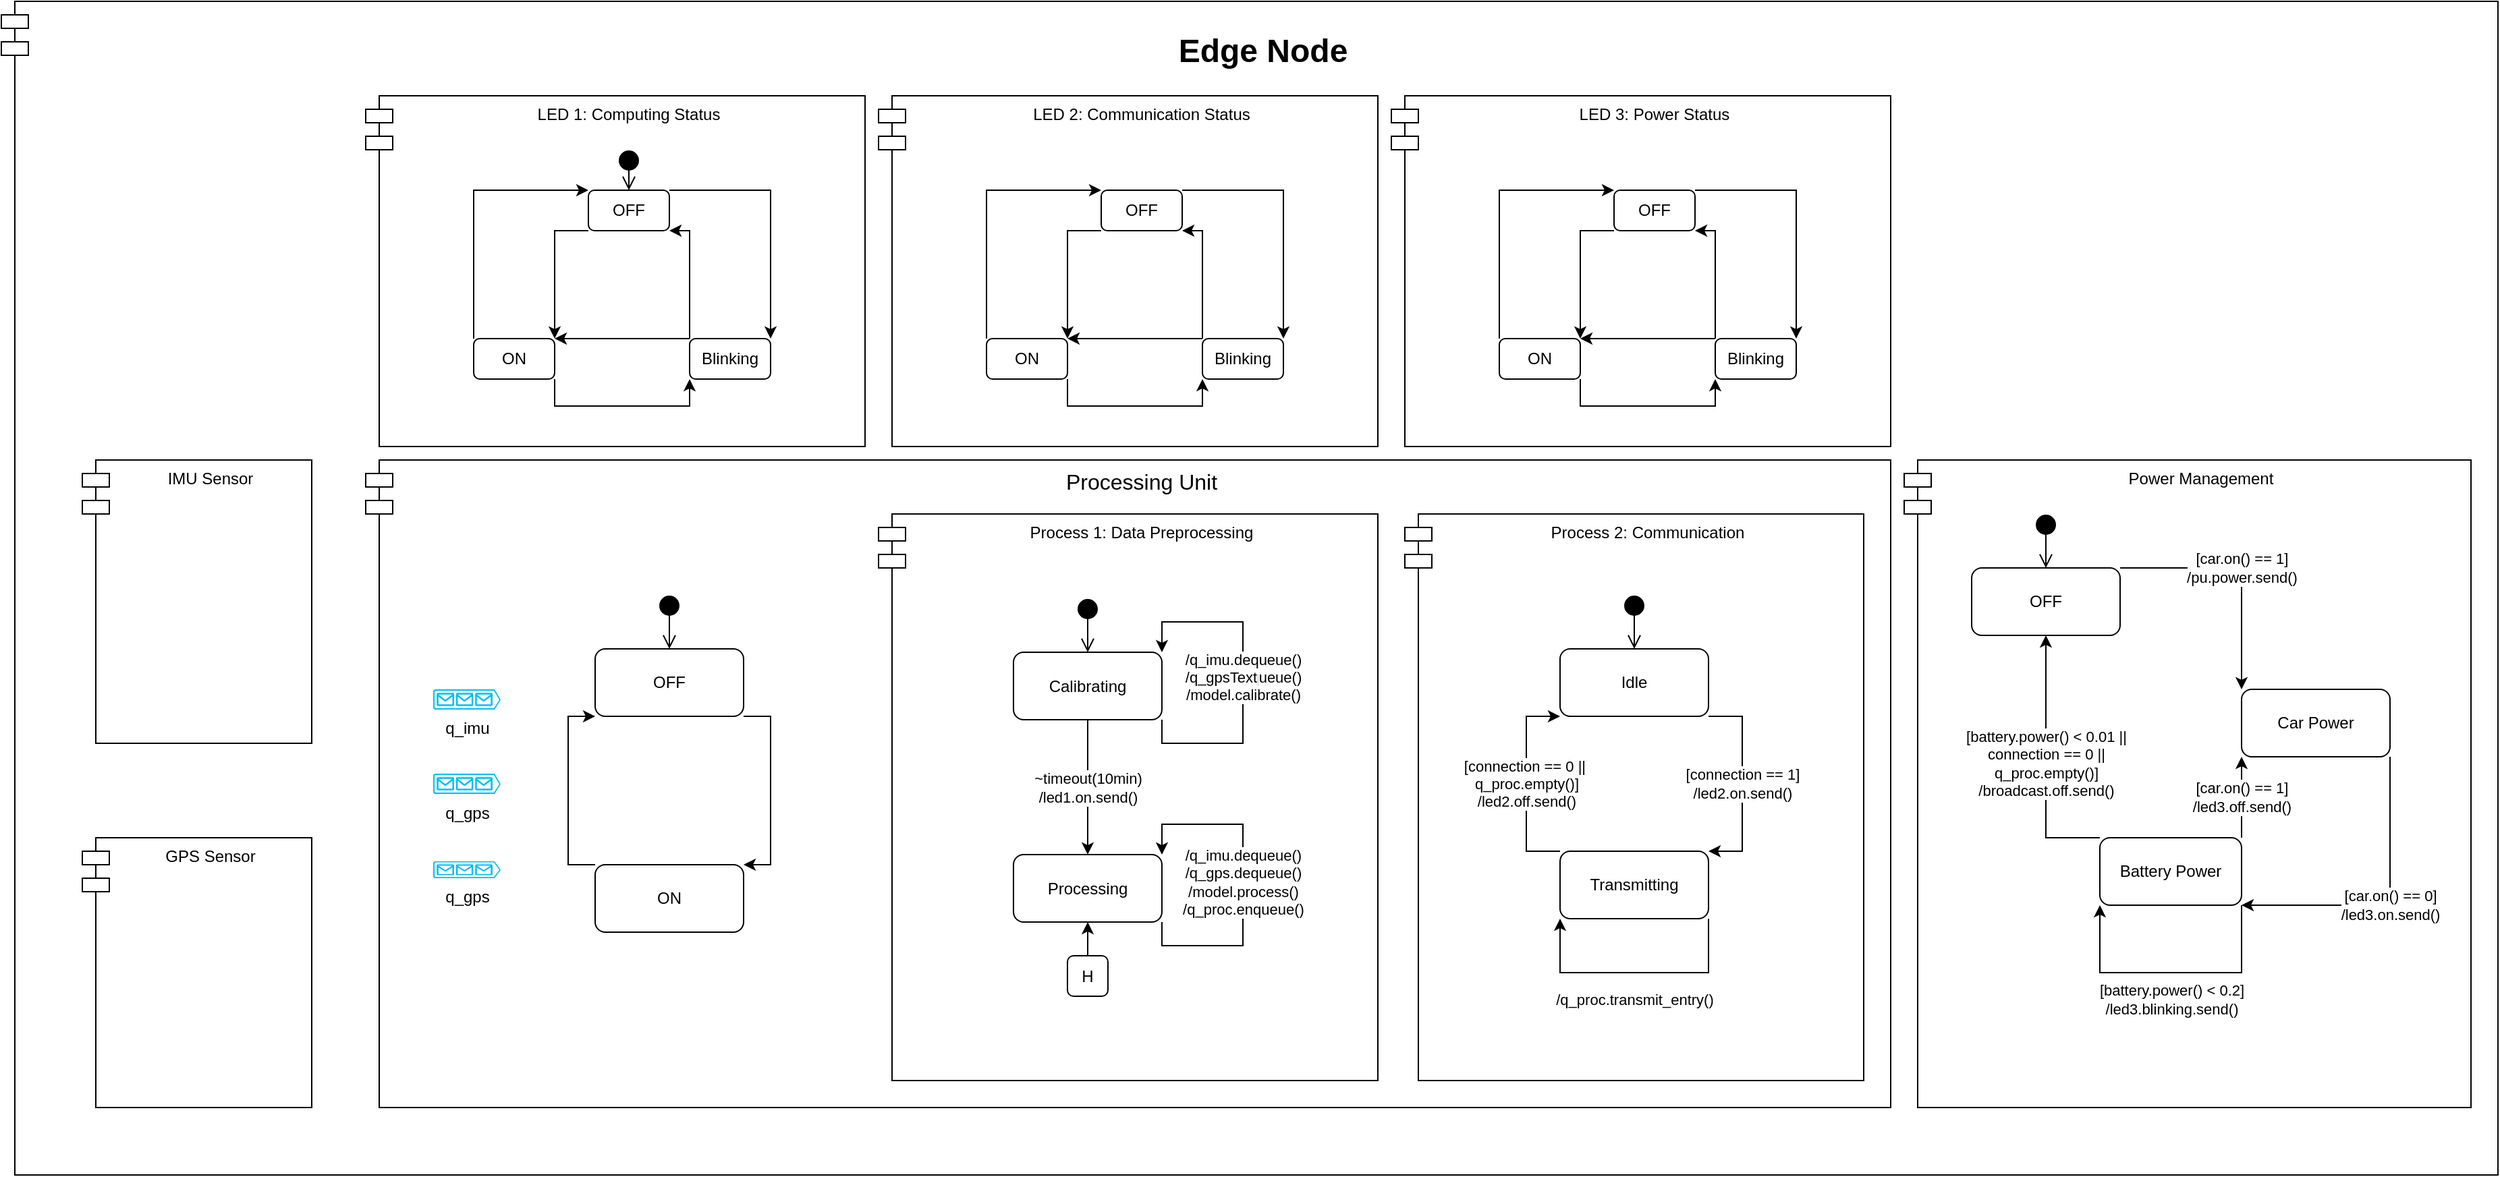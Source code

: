<mxfile version="24.7.17">
  <diagram name="Page-1" id="RlO7SOXsqQ2AZ76f3mjF">
    <mxGraphModel dx="3056" dy="2363" grid="1" gridSize="10" guides="1" tooltips="1" connect="1" arrows="1" fold="1" page="1" pageScale="1" pageWidth="850" pageHeight="1100" math="0" shadow="0">
      <root>
        <mxCell id="0" />
        <mxCell id="1" parent="0" />
        <mxCell id="iM3RMRUxsk7mHSSsRnCH-1" value="&lt;h1&gt;Edge Node&lt;/h1&gt;" style="shape=module;align=left;spacingLeft=20;align=center;verticalAlign=top;whiteSpace=wrap;html=1;movable=1;resizable=1;rotatable=1;deletable=1;editable=1;locked=0;connectable=1;" vertex="1" parent="1">
          <mxGeometry x="-50" y="-80" width="1850" height="870" as="geometry" />
        </mxCell>
        <mxCell id="iM3RMRUxsk7mHSSsRnCH-4" value="IMU Sensor" style="shape=module;align=left;spacingLeft=20;align=center;verticalAlign=top;whiteSpace=wrap;html=1;" vertex="1" parent="1">
          <mxGeometry x="10" y="260" width="170" height="210" as="geometry" />
        </mxCell>
        <mxCell id="iM3RMRUxsk7mHSSsRnCH-5" value="GPS Sensor" style="shape=module;align=left;spacingLeft=20;align=center;verticalAlign=top;whiteSpace=wrap;html=1;" vertex="1" parent="1">
          <mxGeometry x="10" y="540" width="170" height="200" as="geometry" />
        </mxCell>
        <mxCell id="iM3RMRUxsk7mHSSsRnCH-9" value="Processing Unit" style="shape=module;align=left;spacingLeft=20;align=center;verticalAlign=top;whiteSpace=wrap;html=1;movable=1;resizable=1;rotatable=1;deletable=1;editable=1;locked=0;connectable=1;fontSize=16;" vertex="1" parent="1">
          <mxGeometry x="220" y="260" width="1130" height="480" as="geometry" />
        </mxCell>
        <mxCell id="iM3RMRUxsk7mHSSsRnCH-6" value="Process 1: Data Preprocessing" style="shape=module;align=left;spacingLeft=20;align=center;verticalAlign=top;whiteSpace=wrap;html=1;" vertex="1" parent="1">
          <mxGeometry x="600" y="300" width="370" height="420" as="geometry" />
        </mxCell>
        <mxCell id="iM3RMRUxsk7mHSSsRnCH-7" value="Process 2: Communication" style="shape=module;align=left;spacingLeft=20;align=center;verticalAlign=top;whiteSpace=wrap;html=1;" vertex="1" parent="1">
          <mxGeometry x="990" y="300" width="340" height="420" as="geometry" />
        </mxCell>
        <mxCell id="iM3RMRUxsk7mHSSsRnCH-10" value="Power Management" style="shape=module;align=left;spacingLeft=20;align=center;verticalAlign=top;whiteSpace=wrap;html=1;" vertex="1" parent="1">
          <mxGeometry x="1360" y="260" width="420" height="480" as="geometry" />
        </mxCell>
        <mxCell id="iM3RMRUxsk7mHSSsRnCH-11" value="LED 1: Computing Status" style="shape=module;align=left;spacingLeft=20;align=center;verticalAlign=top;whiteSpace=wrap;html=1;" vertex="1" parent="1">
          <mxGeometry x="220" y="-10" width="370" height="260" as="geometry" />
        </mxCell>
        <mxCell id="iM3RMRUxsk7mHSSsRnCH-20" value="&lt;div&gt;[car.on() == 1]&lt;/div&gt;&lt;div&gt;/pu.power.send()&lt;br&gt;&lt;/div&gt;" style="edgeStyle=orthogonalEdgeStyle;rounded=0;orthogonalLoop=1;jettySize=auto;html=1;exitX=1;exitY=0;exitDx=0;exitDy=0;entryX=0;entryY=0;entryDx=0;entryDy=0;flowAnimation=0;" edge="1" parent="1" source="iM3RMRUxsk7mHSSsRnCH-14" target="iM3RMRUxsk7mHSSsRnCH-17">
          <mxGeometry relative="1" as="geometry">
            <Array as="points">
              <mxPoint x="1610" y="340" />
            </Array>
            <mxPoint as="offset" />
          </mxGeometry>
        </mxCell>
        <mxCell id="iM3RMRUxsk7mHSSsRnCH-14" value="OFF" style="html=1;whiteSpace=wrap;rounded=1;" vertex="1" parent="1">
          <mxGeometry x="1410" y="340" width="110" height="50" as="geometry" />
        </mxCell>
        <mxCell id="iM3RMRUxsk7mHSSsRnCH-16" value="" style="html=1;verticalAlign=bottom;startArrow=circle;startFill=1;endArrow=open;startSize=6;endSize=8;curved=0;rounded=0;entryX=0.5;entryY=0;entryDx=0;entryDy=0;" edge="1" parent="1" target="iM3RMRUxsk7mHSSsRnCH-14">
          <mxGeometry width="80" relative="1" as="geometry">
            <mxPoint x="1465" y="300" as="sourcePoint" />
            <mxPoint x="1150" y="430" as="targetPoint" />
          </mxGeometry>
        </mxCell>
        <mxCell id="iM3RMRUxsk7mHSSsRnCH-21" value="&lt;div&gt;[car.on() == 0]&lt;/div&gt;&lt;div&gt;/led3.on.send()&lt;br&gt;&lt;/div&gt;" style="edgeStyle=orthogonalEdgeStyle;rounded=0;orthogonalLoop=1;jettySize=auto;html=1;exitX=1;exitY=1;exitDx=0;exitDy=0;" edge="1" parent="1" source="iM3RMRUxsk7mHSSsRnCH-17">
          <mxGeometry relative="1" as="geometry">
            <mxPoint x="1610" y="590" as="targetPoint" />
            <Array as="points">
              <mxPoint x="1720" y="590" />
            </Array>
          </mxGeometry>
        </mxCell>
        <mxCell id="iM3RMRUxsk7mHSSsRnCH-17" value="Car Power" style="html=1;whiteSpace=wrap;rounded=1;" vertex="1" parent="1">
          <mxGeometry x="1610" y="430" width="110" height="50" as="geometry" />
        </mxCell>
        <UserObject label="&lt;div&gt;[car.on() == 1]&lt;/div&gt;&lt;div&gt;/led3.off.send()&lt;br&gt;&lt;/div&gt;" link="&lt;div&gt;[car.on() == 1]&lt;/div&gt;&lt;div&gt;/pu.power.send()&lt;br&gt;&lt;/div&gt;" id="iM3RMRUxsk7mHSSsRnCH-22">
          <mxCell style="edgeStyle=orthogonalEdgeStyle;rounded=0;orthogonalLoop=1;jettySize=auto;html=1;exitX=1;exitY=0;exitDx=0;exitDy=0;entryX=0;entryY=1;entryDx=0;entryDy=0;" edge="1" parent="1" source="iM3RMRUxsk7mHSSsRnCH-18" target="iM3RMRUxsk7mHSSsRnCH-17">
            <mxGeometry relative="1" as="geometry">
              <mxPoint x="1628" y="400" as="targetPoint" />
              <Array as="points">
                <mxPoint x="1610" y="520" />
                <mxPoint x="1610" y="520" />
              </Array>
            </mxGeometry>
          </mxCell>
        </UserObject>
        <mxCell id="iM3RMRUxsk7mHSSsRnCH-23" value="&lt;div&gt;[battery.power() &amp;lt; 0.01 ||&lt;/div&gt;&lt;div&gt;connection == 0 ||&lt;/div&gt;&lt;div&gt;q_proc.empty()]&lt;/div&gt;&lt;div&gt;/broadcast.off.send()&lt;br&gt;&lt;/div&gt;" style="edgeStyle=orthogonalEdgeStyle;rounded=0;orthogonalLoop=1;jettySize=auto;html=1;exitX=0;exitY=0;exitDx=0;exitDy=0;entryX=0.5;entryY=1;entryDx=0;entryDy=0;" edge="1" parent="1" source="iM3RMRUxsk7mHSSsRnCH-18" target="iM3RMRUxsk7mHSSsRnCH-14">
          <mxGeometry relative="1" as="geometry">
            <Array as="points">
              <mxPoint x="1465" y="540" />
            </Array>
          </mxGeometry>
        </mxCell>
        <mxCell id="iM3RMRUxsk7mHSSsRnCH-18" value="Battery Power" style="html=1;whiteSpace=wrap;rounded=1;" vertex="1" parent="1">
          <mxGeometry x="1505" y="540" width="105" height="50" as="geometry" />
        </mxCell>
        <mxCell id="iM3RMRUxsk7mHSSsRnCH-19" value="&lt;div&gt;[battery.power() &amp;lt; 0.2]&lt;/div&gt;&lt;div&gt;/led3.blinking.send()&lt;br&gt;&lt;/div&gt;" style="edgeStyle=orthogonalEdgeStyle;rounded=0;orthogonalLoop=1;jettySize=auto;html=1;exitX=1;exitY=1;exitDx=0;exitDy=0;entryX=0;entryY=1;entryDx=0;entryDy=0;" edge="1" parent="1" source="iM3RMRUxsk7mHSSsRnCH-18" target="iM3RMRUxsk7mHSSsRnCH-18">
          <mxGeometry y="20" relative="1" as="geometry">
            <Array as="points">
              <mxPoint x="1610" y="640" />
              <mxPoint x="1505" y="640" />
            </Array>
            <mxPoint as="offset" />
          </mxGeometry>
        </mxCell>
        <mxCell id="iM3RMRUxsk7mHSSsRnCH-30" value="&lt;div&gt;~timeout(10min)&lt;/div&gt;&lt;div&gt;/led1.on.send()&lt;br&gt;&lt;/div&gt;" style="edgeStyle=orthogonalEdgeStyle;rounded=0;orthogonalLoop=1;jettySize=auto;html=1;exitX=0.5;exitY=1;exitDx=0;exitDy=0;entryX=0.5;entryY=0;entryDx=0;entryDy=0;" edge="1" parent="1" source="iM3RMRUxsk7mHSSsRnCH-24" target="iM3RMRUxsk7mHSSsRnCH-28">
          <mxGeometry relative="1" as="geometry" />
        </mxCell>
        <mxCell id="iM3RMRUxsk7mHSSsRnCH-24" value="Calibrating" style="html=1;whiteSpace=wrap;rounded=1;" vertex="1" parent="1">
          <mxGeometry x="699.98" y="402.5" width="110" height="50" as="geometry" />
        </mxCell>
        <mxCell id="iM3RMRUxsk7mHSSsRnCH-25" value="" style="html=1;verticalAlign=bottom;startArrow=circle;startFill=1;endArrow=open;startSize=6;endSize=8;curved=0;rounded=0;entryX=0.5;entryY=0;entryDx=0;entryDy=0;" edge="1" parent="1" target="iM3RMRUxsk7mHSSsRnCH-24">
          <mxGeometry width="80" relative="1" as="geometry">
            <mxPoint x="754.98" y="362.5" as="sourcePoint" />
            <mxPoint x="439.98" y="492.5" as="targetPoint" />
          </mxGeometry>
        </mxCell>
        <mxCell id="iM3RMRUxsk7mHSSsRnCH-27" style="edgeStyle=orthogonalEdgeStyle;rounded=0;orthogonalLoop=1;jettySize=auto;html=1;exitX=1;exitY=1;exitDx=0;exitDy=0;entryX=1;entryY=0;entryDx=0;entryDy=0;" edge="1" parent="1" source="iM3RMRUxsk7mHSSsRnCH-24" target="iM3RMRUxsk7mHSSsRnCH-24">
          <mxGeometry relative="1" as="geometry">
            <Array as="points">
              <mxPoint x="824.98" y="470" />
              <mxPoint x="869.98" y="470" />
              <mxPoint x="869.98" y="380" />
              <mxPoint x="824.98" y="380" />
            </Array>
          </mxGeometry>
        </mxCell>
        <mxCell id="iM3RMRUxsk7mHSSsRnCH-136" value="&lt;div&gt;/q_imu.dequeue()&lt;/div&gt;&lt;div&gt;/q_gps.dequeue()&lt;/div&gt;&lt;div&gt;/model.calibrate()&lt;br&gt;&lt;/div&gt;" style="edgeLabel;html=1;align=center;verticalAlign=middle;resizable=0;points=[];" vertex="1" connectable="0" parent="iM3RMRUxsk7mHSSsRnCH-27">
          <mxGeometry x="0.01" relative="1" as="geometry">
            <mxPoint as="offset" />
          </mxGeometry>
        </mxCell>
        <mxCell id="iM3RMRUxsk7mHSSsRnCH-139" value="Text" style="edgeLabel;html=1;align=center;verticalAlign=middle;resizable=0;points=[];" vertex="1" connectable="0" parent="iM3RMRUxsk7mHSSsRnCH-27">
          <mxGeometry x="0.01" relative="1" as="geometry">
            <mxPoint as="offset" />
          </mxGeometry>
        </mxCell>
        <mxCell id="iM3RMRUxsk7mHSSsRnCH-28" value="Processing" style="html=1;whiteSpace=wrap;rounded=1;" vertex="1" parent="1">
          <mxGeometry x="699.98" y="552.5" width="110" height="50" as="geometry" />
        </mxCell>
        <mxCell id="iM3RMRUxsk7mHSSsRnCH-29" value="&lt;div&gt;/q_imu.dequeue()&lt;/div&gt;&lt;div&gt;/q_gps.dequeue()&lt;/div&gt;&lt;div&gt;/model.process()&lt;/div&gt;&lt;div&gt;/q_proc.enqueue()&lt;br&gt;&lt;/div&gt;" style="edgeStyle=orthogonalEdgeStyle;rounded=0;orthogonalLoop=1;jettySize=auto;html=1;exitX=1;exitY=1;exitDx=0;exitDy=0;entryX=1;entryY=0;entryDx=0;entryDy=0;" edge="1" parent="1" source="iM3RMRUxsk7mHSSsRnCH-28" target="iM3RMRUxsk7mHSSsRnCH-28">
          <mxGeometry relative="1" as="geometry">
            <Array as="points">
              <mxPoint x="824.98" y="620" />
              <mxPoint x="869.98" y="620" />
              <mxPoint x="869.98" y="530" />
              <mxPoint x="824.98" y="530" />
            </Array>
          </mxGeometry>
        </mxCell>
        <mxCell id="iM3RMRUxsk7mHSSsRnCH-39" style="edgeStyle=orthogonalEdgeStyle;rounded=0;orthogonalLoop=1;jettySize=auto;html=1;exitX=0;exitY=1;exitDx=0;exitDy=0;entryX=1;entryY=0;entryDx=0;entryDy=0;" edge="1" parent="1" source="iM3RMRUxsk7mHSSsRnCH-33" target="iM3RMRUxsk7mHSSsRnCH-35">
          <mxGeometry relative="1" as="geometry">
            <Array as="points">
              <mxPoint x="360" y="90" />
            </Array>
          </mxGeometry>
        </mxCell>
        <mxCell id="iM3RMRUxsk7mHSSsRnCH-55" style="edgeStyle=orthogonalEdgeStyle;rounded=0;orthogonalLoop=1;jettySize=auto;html=1;exitX=1;exitY=0;exitDx=0;exitDy=0;entryX=1;entryY=0;entryDx=0;entryDy=0;" edge="1" parent="1" source="iM3RMRUxsk7mHSSsRnCH-33" target="iM3RMRUxsk7mHSSsRnCH-54">
          <mxGeometry relative="1" as="geometry">
            <Array as="points">
              <mxPoint x="520" y="60" />
            </Array>
          </mxGeometry>
        </mxCell>
        <mxCell id="iM3RMRUxsk7mHSSsRnCH-62" style="edgeStyle=orthogonalEdgeStyle;rounded=0;orthogonalLoop=1;jettySize=auto;html=1;exitX=1;exitY=1;exitDx=0;exitDy=0;entryX=0;entryY=0;entryDx=0;entryDy=0;startArrow=classic;startFill=1;endArrow=none;endFill=0;" edge="1" parent="1" source="iM3RMRUxsk7mHSSsRnCH-33" target="iM3RMRUxsk7mHSSsRnCH-54">
          <mxGeometry relative="1" as="geometry">
            <Array as="points">
              <mxPoint x="460" y="90" />
            </Array>
          </mxGeometry>
        </mxCell>
        <mxCell id="iM3RMRUxsk7mHSSsRnCH-33" value="OFF" style="html=1;whiteSpace=wrap;rounded=1;" vertex="1" parent="1">
          <mxGeometry x="385" y="60" width="60" height="30" as="geometry" />
        </mxCell>
        <mxCell id="iM3RMRUxsk7mHSSsRnCH-34" value="" style="html=1;verticalAlign=bottom;startArrow=circle;startFill=1;endArrow=open;startSize=6;endSize=8;curved=0;rounded=0;entryX=0.5;entryY=0;entryDx=0;entryDy=0;" edge="1" parent="1" target="iM3RMRUxsk7mHSSsRnCH-33">
          <mxGeometry width="80" relative="1" as="geometry">
            <mxPoint x="415" y="30" as="sourcePoint" />
            <mxPoint x="125" y="150" as="targetPoint" />
          </mxGeometry>
        </mxCell>
        <mxCell id="iM3RMRUxsk7mHSSsRnCH-40" style="edgeStyle=orthogonalEdgeStyle;rounded=0;orthogonalLoop=1;jettySize=auto;html=1;exitX=0;exitY=0;exitDx=0;exitDy=0;" edge="1" parent="1" source="iM3RMRUxsk7mHSSsRnCH-35">
          <mxGeometry relative="1" as="geometry">
            <mxPoint x="385" y="60" as="targetPoint" />
            <Array as="points">
              <mxPoint x="325" y="60" />
              <mxPoint x="385" y="60" />
            </Array>
          </mxGeometry>
        </mxCell>
        <mxCell id="iM3RMRUxsk7mHSSsRnCH-63" style="edgeStyle=orthogonalEdgeStyle;rounded=0;orthogonalLoop=1;jettySize=auto;html=1;exitX=1;exitY=1;exitDx=0;exitDy=0;entryX=0;entryY=1;entryDx=0;entryDy=0;" edge="1" parent="1" source="iM3RMRUxsk7mHSSsRnCH-35" target="iM3RMRUxsk7mHSSsRnCH-54">
          <mxGeometry relative="1" as="geometry" />
        </mxCell>
        <mxCell id="iM3RMRUxsk7mHSSsRnCH-35" value="ON" style="html=1;whiteSpace=wrap;rounded=1;" vertex="1" parent="1">
          <mxGeometry x="300" y="170" width="60" height="30" as="geometry" />
        </mxCell>
        <mxCell id="iM3RMRUxsk7mHSSsRnCH-59" style="edgeStyle=orthogonalEdgeStyle;rounded=0;orthogonalLoop=1;jettySize=auto;html=1;entryX=1;entryY=0;entryDx=0;entryDy=0;exitX=0;exitY=0;exitDx=0;exitDy=0;" edge="1" parent="1" source="iM3RMRUxsk7mHSSsRnCH-54" target="iM3RMRUxsk7mHSSsRnCH-35">
          <mxGeometry relative="1" as="geometry">
            <mxPoint x="460" y="220" as="sourcePoint" />
            <mxPoint x="370" y="210" as="targetPoint" />
            <Array as="points">
              <mxPoint x="420" y="170" />
              <mxPoint x="420" y="170" />
            </Array>
          </mxGeometry>
        </mxCell>
        <mxCell id="iM3RMRUxsk7mHSSsRnCH-54" value="Blinking" style="html=1;whiteSpace=wrap;rounded=1;" vertex="1" parent="1">
          <mxGeometry x="460" y="170" width="60" height="30" as="geometry" />
        </mxCell>
        <mxCell id="iM3RMRUxsk7mHSSsRnCH-88" value="LED 2: Communication Status" style="shape=module;align=left;spacingLeft=20;align=center;verticalAlign=top;whiteSpace=wrap;html=1;" vertex="1" parent="1">
          <mxGeometry x="600" y="-10" width="370" height="260" as="geometry" />
        </mxCell>
        <mxCell id="iM3RMRUxsk7mHSSsRnCH-89" style="edgeStyle=orthogonalEdgeStyle;rounded=0;orthogonalLoop=1;jettySize=auto;html=1;exitX=0;exitY=1;exitDx=0;exitDy=0;entryX=1;entryY=0;entryDx=0;entryDy=0;" edge="1" parent="1" source="iM3RMRUxsk7mHSSsRnCH-92" target="iM3RMRUxsk7mHSSsRnCH-95">
          <mxGeometry relative="1" as="geometry">
            <Array as="points">
              <mxPoint x="740" y="90" />
            </Array>
          </mxGeometry>
        </mxCell>
        <mxCell id="iM3RMRUxsk7mHSSsRnCH-90" style="edgeStyle=orthogonalEdgeStyle;rounded=0;orthogonalLoop=1;jettySize=auto;html=1;exitX=1;exitY=0;exitDx=0;exitDy=0;entryX=1;entryY=0;entryDx=0;entryDy=0;" edge="1" parent="1" source="iM3RMRUxsk7mHSSsRnCH-92" target="iM3RMRUxsk7mHSSsRnCH-97">
          <mxGeometry relative="1" as="geometry">
            <Array as="points">
              <mxPoint x="900" y="60" />
            </Array>
          </mxGeometry>
        </mxCell>
        <mxCell id="iM3RMRUxsk7mHSSsRnCH-91" style="edgeStyle=orthogonalEdgeStyle;rounded=0;orthogonalLoop=1;jettySize=auto;html=1;exitX=1;exitY=1;exitDx=0;exitDy=0;entryX=0;entryY=0;entryDx=0;entryDy=0;startArrow=classic;startFill=1;endArrow=none;endFill=0;" edge="1" parent="1" source="iM3RMRUxsk7mHSSsRnCH-92" target="iM3RMRUxsk7mHSSsRnCH-97">
          <mxGeometry relative="1" as="geometry">
            <Array as="points">
              <mxPoint x="840" y="90" />
            </Array>
          </mxGeometry>
        </mxCell>
        <mxCell id="iM3RMRUxsk7mHSSsRnCH-92" value="OFF" style="html=1;whiteSpace=wrap;rounded=1;" vertex="1" parent="1">
          <mxGeometry x="765" y="60" width="60" height="30" as="geometry" />
        </mxCell>
        <mxCell id="iM3RMRUxsk7mHSSsRnCH-93" style="edgeStyle=orthogonalEdgeStyle;rounded=0;orthogonalLoop=1;jettySize=auto;html=1;exitX=0;exitY=0;exitDx=0;exitDy=0;" edge="1" parent="1" source="iM3RMRUxsk7mHSSsRnCH-95">
          <mxGeometry relative="1" as="geometry">
            <mxPoint x="765" y="60" as="targetPoint" />
            <Array as="points">
              <mxPoint x="705" y="60" />
              <mxPoint x="765" y="60" />
            </Array>
          </mxGeometry>
        </mxCell>
        <mxCell id="iM3RMRUxsk7mHSSsRnCH-94" style="edgeStyle=orthogonalEdgeStyle;rounded=0;orthogonalLoop=1;jettySize=auto;html=1;exitX=1;exitY=1;exitDx=0;exitDy=0;entryX=0;entryY=1;entryDx=0;entryDy=0;" edge="1" parent="1" source="iM3RMRUxsk7mHSSsRnCH-95" target="iM3RMRUxsk7mHSSsRnCH-97">
          <mxGeometry relative="1" as="geometry" />
        </mxCell>
        <mxCell id="iM3RMRUxsk7mHSSsRnCH-95" value="ON" style="html=1;whiteSpace=wrap;rounded=1;" vertex="1" parent="1">
          <mxGeometry x="680" y="170" width="60" height="30" as="geometry" />
        </mxCell>
        <mxCell id="iM3RMRUxsk7mHSSsRnCH-96" style="edgeStyle=orthogonalEdgeStyle;rounded=0;orthogonalLoop=1;jettySize=auto;html=1;entryX=1;entryY=0;entryDx=0;entryDy=0;exitX=0;exitY=0;exitDx=0;exitDy=0;" edge="1" parent="1" source="iM3RMRUxsk7mHSSsRnCH-97" target="iM3RMRUxsk7mHSSsRnCH-95">
          <mxGeometry relative="1" as="geometry">
            <mxPoint x="840" y="220" as="sourcePoint" />
            <mxPoint x="750" y="210" as="targetPoint" />
            <Array as="points">
              <mxPoint x="800" y="170" />
              <mxPoint x="800" y="170" />
            </Array>
          </mxGeometry>
        </mxCell>
        <mxCell id="iM3RMRUxsk7mHSSsRnCH-97" value="Blinking" style="html=1;whiteSpace=wrap;rounded=1;" vertex="1" parent="1">
          <mxGeometry x="840" y="170" width="60" height="30" as="geometry" />
        </mxCell>
        <mxCell id="iM3RMRUxsk7mHSSsRnCH-98" value="LED 3: Power Status" style="shape=module;align=left;spacingLeft=20;align=center;verticalAlign=top;whiteSpace=wrap;html=1;" vertex="1" parent="1">
          <mxGeometry x="980" y="-10" width="370" height="260" as="geometry" />
        </mxCell>
        <mxCell id="iM3RMRUxsk7mHSSsRnCH-99" style="edgeStyle=orthogonalEdgeStyle;rounded=0;orthogonalLoop=1;jettySize=auto;html=1;exitX=0;exitY=1;exitDx=0;exitDy=0;entryX=1;entryY=0;entryDx=0;entryDy=0;" edge="1" parent="1" source="iM3RMRUxsk7mHSSsRnCH-102" target="iM3RMRUxsk7mHSSsRnCH-105">
          <mxGeometry relative="1" as="geometry">
            <Array as="points">
              <mxPoint x="1120" y="90" />
            </Array>
          </mxGeometry>
        </mxCell>
        <mxCell id="iM3RMRUxsk7mHSSsRnCH-100" style="edgeStyle=orthogonalEdgeStyle;rounded=0;orthogonalLoop=1;jettySize=auto;html=1;exitX=1;exitY=0;exitDx=0;exitDy=0;entryX=1;entryY=0;entryDx=0;entryDy=0;" edge="1" parent="1" source="iM3RMRUxsk7mHSSsRnCH-102" target="iM3RMRUxsk7mHSSsRnCH-107">
          <mxGeometry relative="1" as="geometry">
            <Array as="points">
              <mxPoint x="1280" y="60" />
            </Array>
          </mxGeometry>
        </mxCell>
        <mxCell id="iM3RMRUxsk7mHSSsRnCH-101" style="edgeStyle=orthogonalEdgeStyle;rounded=0;orthogonalLoop=1;jettySize=auto;html=1;exitX=1;exitY=1;exitDx=0;exitDy=0;entryX=0;entryY=0;entryDx=0;entryDy=0;startArrow=classic;startFill=1;endArrow=none;endFill=0;" edge="1" parent="1" source="iM3RMRUxsk7mHSSsRnCH-102" target="iM3RMRUxsk7mHSSsRnCH-107">
          <mxGeometry relative="1" as="geometry">
            <Array as="points">
              <mxPoint x="1220" y="90" />
            </Array>
          </mxGeometry>
        </mxCell>
        <mxCell id="iM3RMRUxsk7mHSSsRnCH-102" value="OFF" style="html=1;whiteSpace=wrap;rounded=1;" vertex="1" parent="1">
          <mxGeometry x="1145" y="60" width="60" height="30" as="geometry" />
        </mxCell>
        <mxCell id="iM3RMRUxsk7mHSSsRnCH-103" style="edgeStyle=orthogonalEdgeStyle;rounded=0;orthogonalLoop=1;jettySize=auto;html=1;exitX=0;exitY=0;exitDx=0;exitDy=0;" edge="1" parent="1" source="iM3RMRUxsk7mHSSsRnCH-105">
          <mxGeometry relative="1" as="geometry">
            <mxPoint x="1145" y="60" as="targetPoint" />
            <Array as="points">
              <mxPoint x="1085" y="60" />
              <mxPoint x="1145" y="60" />
            </Array>
          </mxGeometry>
        </mxCell>
        <mxCell id="iM3RMRUxsk7mHSSsRnCH-104" style="edgeStyle=orthogonalEdgeStyle;rounded=0;orthogonalLoop=1;jettySize=auto;html=1;exitX=1;exitY=1;exitDx=0;exitDy=0;entryX=0;entryY=1;entryDx=0;entryDy=0;" edge="1" parent="1" source="iM3RMRUxsk7mHSSsRnCH-105" target="iM3RMRUxsk7mHSSsRnCH-107">
          <mxGeometry relative="1" as="geometry" />
        </mxCell>
        <mxCell id="iM3RMRUxsk7mHSSsRnCH-105" value="ON" style="html=1;whiteSpace=wrap;rounded=1;" vertex="1" parent="1">
          <mxGeometry x="1060" y="170" width="60" height="30" as="geometry" />
        </mxCell>
        <mxCell id="iM3RMRUxsk7mHSSsRnCH-106" style="edgeStyle=orthogonalEdgeStyle;rounded=0;orthogonalLoop=1;jettySize=auto;html=1;entryX=1;entryY=0;entryDx=0;entryDy=0;exitX=0;exitY=0;exitDx=0;exitDy=0;" edge="1" parent="1" source="iM3RMRUxsk7mHSSsRnCH-107" target="iM3RMRUxsk7mHSSsRnCH-105">
          <mxGeometry relative="1" as="geometry">
            <mxPoint x="1220" y="220" as="sourcePoint" />
            <mxPoint x="1130" y="210" as="targetPoint" />
            <Array as="points">
              <mxPoint x="1180" y="170" />
              <mxPoint x="1180" y="170" />
            </Array>
          </mxGeometry>
        </mxCell>
        <mxCell id="iM3RMRUxsk7mHSSsRnCH-107" value="Blinking" style="html=1;whiteSpace=wrap;rounded=1;" vertex="1" parent="1">
          <mxGeometry x="1220" y="170" width="60" height="30" as="geometry" />
        </mxCell>
        <mxCell id="iM3RMRUxsk7mHSSsRnCH-110" value="&lt;div&gt;[connection == 1]&lt;/div&gt;&lt;div&gt;/led2.on.send()&lt;br&gt;&lt;/div&gt;" style="edgeStyle=orthogonalEdgeStyle;rounded=0;orthogonalLoop=1;jettySize=auto;html=1;exitX=1;exitY=1;exitDx=0;exitDy=0;entryX=1;entryY=0;entryDx=0;entryDy=0;" edge="1" parent="1" source="iM3RMRUxsk7mHSSsRnCH-111" target="iM3RMRUxsk7mHSSsRnCH-113">
          <mxGeometry relative="1" as="geometry">
            <Array as="points">
              <mxPoint x="1240" y="450" />
              <mxPoint x="1240" y="550" />
            </Array>
          </mxGeometry>
        </mxCell>
        <mxCell id="iM3RMRUxsk7mHSSsRnCH-111" value="Idle" style="html=1;whiteSpace=wrap;rounded=1;" vertex="1" parent="1">
          <mxGeometry x="1105" y="400" width="110" height="50" as="geometry" />
        </mxCell>
        <mxCell id="iM3RMRUxsk7mHSSsRnCH-112" value="" style="html=1;verticalAlign=bottom;startArrow=circle;startFill=1;endArrow=open;startSize=6;endSize=8;curved=0;rounded=0;entryX=0.5;entryY=0;entryDx=0;entryDy=0;" edge="1" parent="1" target="iM3RMRUxsk7mHSSsRnCH-111">
          <mxGeometry width="80" relative="1" as="geometry">
            <mxPoint x="1160" y="360" as="sourcePoint" />
            <mxPoint x="845" y="490" as="targetPoint" />
          </mxGeometry>
        </mxCell>
        <mxCell id="iM3RMRUxsk7mHSSsRnCH-114" value="&lt;div&gt;[connection == 0 ||&amp;nbsp;&lt;/div&gt;&lt;div&gt;q_proc.empty()]&lt;/div&gt;&lt;div&gt;/led2.off.send()&lt;br&gt;&lt;/div&gt;" style="edgeStyle=orthogonalEdgeStyle;rounded=0;orthogonalLoop=1;jettySize=auto;html=1;exitX=0;exitY=0;exitDx=0;exitDy=0;entryX=0;entryY=1;entryDx=0;entryDy=0;" edge="1" parent="1" source="iM3RMRUxsk7mHSSsRnCH-113" target="iM3RMRUxsk7mHSSsRnCH-111">
          <mxGeometry relative="1" as="geometry">
            <Array as="points">
              <mxPoint x="1080" y="550" />
              <mxPoint x="1080" y="450" />
            </Array>
          </mxGeometry>
        </mxCell>
        <mxCell id="iM3RMRUxsk7mHSSsRnCH-113" value="Transmitting" style="html=1;whiteSpace=wrap;rounded=1;" vertex="1" parent="1">
          <mxGeometry x="1105" y="550" width="110" height="50" as="geometry" />
        </mxCell>
        <mxCell id="iM3RMRUxsk7mHSSsRnCH-118" style="edgeStyle=orthogonalEdgeStyle;rounded=0;orthogonalLoop=1;jettySize=auto;html=1;exitX=1;exitY=1;exitDx=0;exitDy=0;entryX=1;entryY=0;entryDx=0;entryDy=0;" edge="1" parent="1" source="iM3RMRUxsk7mHSSsRnCH-115" target="iM3RMRUxsk7mHSSsRnCH-117">
          <mxGeometry relative="1" as="geometry">
            <Array as="points">
              <mxPoint x="520" y="450" />
              <mxPoint x="520" y="560" />
            </Array>
          </mxGeometry>
        </mxCell>
        <mxCell id="iM3RMRUxsk7mHSSsRnCH-115" value="OFF" style="html=1;whiteSpace=wrap;rounded=1;" vertex="1" parent="1">
          <mxGeometry x="390" y="400" width="110" height="50" as="geometry" />
        </mxCell>
        <mxCell id="iM3RMRUxsk7mHSSsRnCH-116" value="" style="html=1;verticalAlign=bottom;startArrow=circle;startFill=1;endArrow=open;startSize=6;endSize=8;curved=0;rounded=0;entryX=0.5;entryY=0;entryDx=0;entryDy=0;" edge="1" parent="1" target="iM3RMRUxsk7mHSSsRnCH-115">
          <mxGeometry width="80" relative="1" as="geometry">
            <mxPoint x="445" y="360" as="sourcePoint" />
            <mxPoint x="130" y="490" as="targetPoint" />
          </mxGeometry>
        </mxCell>
        <mxCell id="iM3RMRUxsk7mHSSsRnCH-119" style="edgeStyle=orthogonalEdgeStyle;rounded=0;orthogonalLoop=1;jettySize=auto;html=1;exitX=0;exitY=0;exitDx=0;exitDy=0;entryX=0;entryY=1;entryDx=0;entryDy=0;" edge="1" parent="1" source="iM3RMRUxsk7mHSSsRnCH-117" target="iM3RMRUxsk7mHSSsRnCH-115">
          <mxGeometry relative="1" as="geometry">
            <Array as="points">
              <mxPoint x="370" y="560" />
              <mxPoint x="370" y="450" />
            </Array>
          </mxGeometry>
        </mxCell>
        <mxCell id="iM3RMRUxsk7mHSSsRnCH-117" value="ON" style="html=1;whiteSpace=wrap;rounded=1;" vertex="1" parent="1">
          <mxGeometry x="390" y="560" width="110" height="50" as="geometry" />
        </mxCell>
        <mxCell id="iM3RMRUxsk7mHSSsRnCH-120" value="&lt;div&gt;/q_proc.transmit_entry()&lt;/div&gt;" style="edgeStyle=orthogonalEdgeStyle;rounded=0;orthogonalLoop=1;jettySize=auto;html=1;exitX=1;exitY=1;exitDx=0;exitDy=0;entryX=0;entryY=1;entryDx=0;entryDy=0;" edge="1" parent="1" source="iM3RMRUxsk7mHSSsRnCH-113" target="iM3RMRUxsk7mHSSsRnCH-113">
          <mxGeometry y="20" relative="1" as="geometry">
            <Array as="points">
              <mxPoint x="1215" y="640" />
              <mxPoint x="1105" y="640" />
            </Array>
            <mxPoint as="offset" />
          </mxGeometry>
        </mxCell>
        <mxCell id="iM3RMRUxsk7mHSSsRnCH-129" style="edgeStyle=orthogonalEdgeStyle;rounded=0;orthogonalLoop=1;jettySize=auto;html=1;exitX=0.5;exitY=0;exitDx=0;exitDy=0;" edge="1" parent="1" source="iM3RMRUxsk7mHSSsRnCH-127" target="iM3RMRUxsk7mHSSsRnCH-28">
          <mxGeometry relative="1" as="geometry" />
        </mxCell>
        <mxCell id="iM3RMRUxsk7mHSSsRnCH-127" value="H" style="html=1;whiteSpace=wrap;rounded=1;" vertex="1" parent="1">
          <mxGeometry x="739.98" y="627.5" width="30" height="30" as="geometry" />
        </mxCell>
        <mxCell id="iM3RMRUxsk7mHSSsRnCH-130" value="q_imu" style="verticalLabelPosition=bottom;html=1;verticalAlign=top;align=center;strokeColor=none;fillColor=#00BEF2;shape=mxgraph.azure.queue_generic;pointerEvents=1;" vertex="1" parent="1">
          <mxGeometry x="270" y="430" width="50" height="15" as="geometry" />
        </mxCell>
        <mxCell id="iM3RMRUxsk7mHSSsRnCH-131" value="q_gps" style="verticalLabelPosition=bottom;html=1;verticalAlign=top;align=center;strokeColor=none;fillColor=#00BEF2;shape=mxgraph.azure.queue_generic;pointerEvents=1;" vertex="1" parent="1">
          <mxGeometry x="270" y="492.5" width="50" height="15" as="geometry" />
        </mxCell>
        <mxCell id="iM3RMRUxsk7mHSSsRnCH-132" value="q_gps" style="verticalLabelPosition=bottom;html=1;verticalAlign=top;align=center;strokeColor=none;fillColor=#00BEF2;shape=mxgraph.azure.queue_generic;pointerEvents=1;" vertex="1" parent="1">
          <mxGeometry x="270" y="557.5" width="50" height="12.5" as="geometry" />
        </mxCell>
      </root>
    </mxGraphModel>
  </diagram>
</mxfile>
